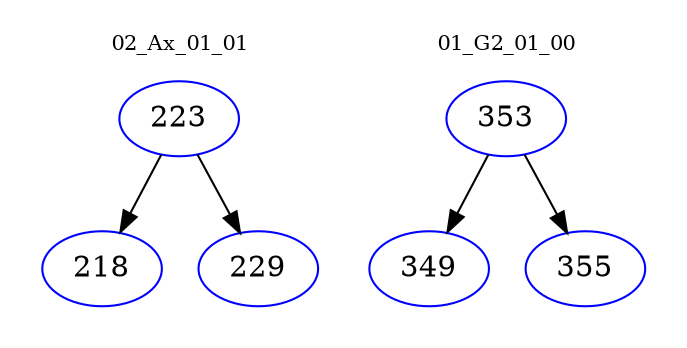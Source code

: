 digraph{
subgraph cluster_0 {
color = white
label = "02_Ax_01_01";
fontsize=10;
T0_223 [label="223", color="blue"]
T0_223 -> T0_218 [color="black"]
T0_218 [label="218", color="blue"]
T0_223 -> T0_229 [color="black"]
T0_229 [label="229", color="blue"]
}
subgraph cluster_1 {
color = white
label = "01_G2_01_00";
fontsize=10;
T1_353 [label="353", color="blue"]
T1_353 -> T1_349 [color="black"]
T1_349 [label="349", color="blue"]
T1_353 -> T1_355 [color="black"]
T1_355 [label="355", color="blue"]
}
}
